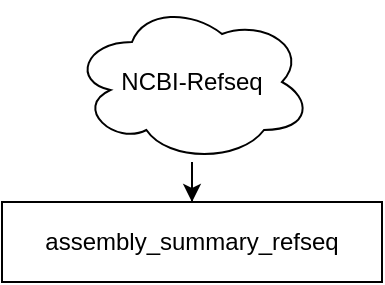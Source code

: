 <mxfile version="21.0.2" type="github">
  <diagram name="第 1 页" id="VTZKAf1ltyL4esYXZAsg">
    <mxGraphModel dx="1050" dy="573" grid="1" gridSize="10" guides="1" tooltips="1" connect="1" arrows="1" fold="1" page="1" pageScale="1" pageWidth="827" pageHeight="1169" math="0" shadow="0">
      <root>
        <mxCell id="0" />
        <mxCell id="1" parent="0" />
        <mxCell id="wX_MCLOSpyru5hPgQ0eP-4" value="" style="edgeStyle=orthogonalEdgeStyle;rounded=0;orthogonalLoop=1;jettySize=auto;html=1;" edge="1" parent="1" source="wX_MCLOSpyru5hPgQ0eP-2" target="wX_MCLOSpyru5hPgQ0eP-3">
          <mxGeometry relative="1" as="geometry" />
        </mxCell>
        <mxCell id="wX_MCLOSpyru5hPgQ0eP-2" value="NCBI-Refseq" style="ellipse;shape=cloud;whiteSpace=wrap;html=1;" vertex="1" parent="1">
          <mxGeometry x="60" y="10" width="120" height="80" as="geometry" />
        </mxCell>
        <mxCell id="wX_MCLOSpyru5hPgQ0eP-3" value="assembly_summary_refseq" style="rounded=0;whiteSpace=wrap;html=1;" vertex="1" parent="1">
          <mxGeometry x="25" y="110" width="190" height="40" as="geometry" />
        </mxCell>
      </root>
    </mxGraphModel>
  </diagram>
</mxfile>
